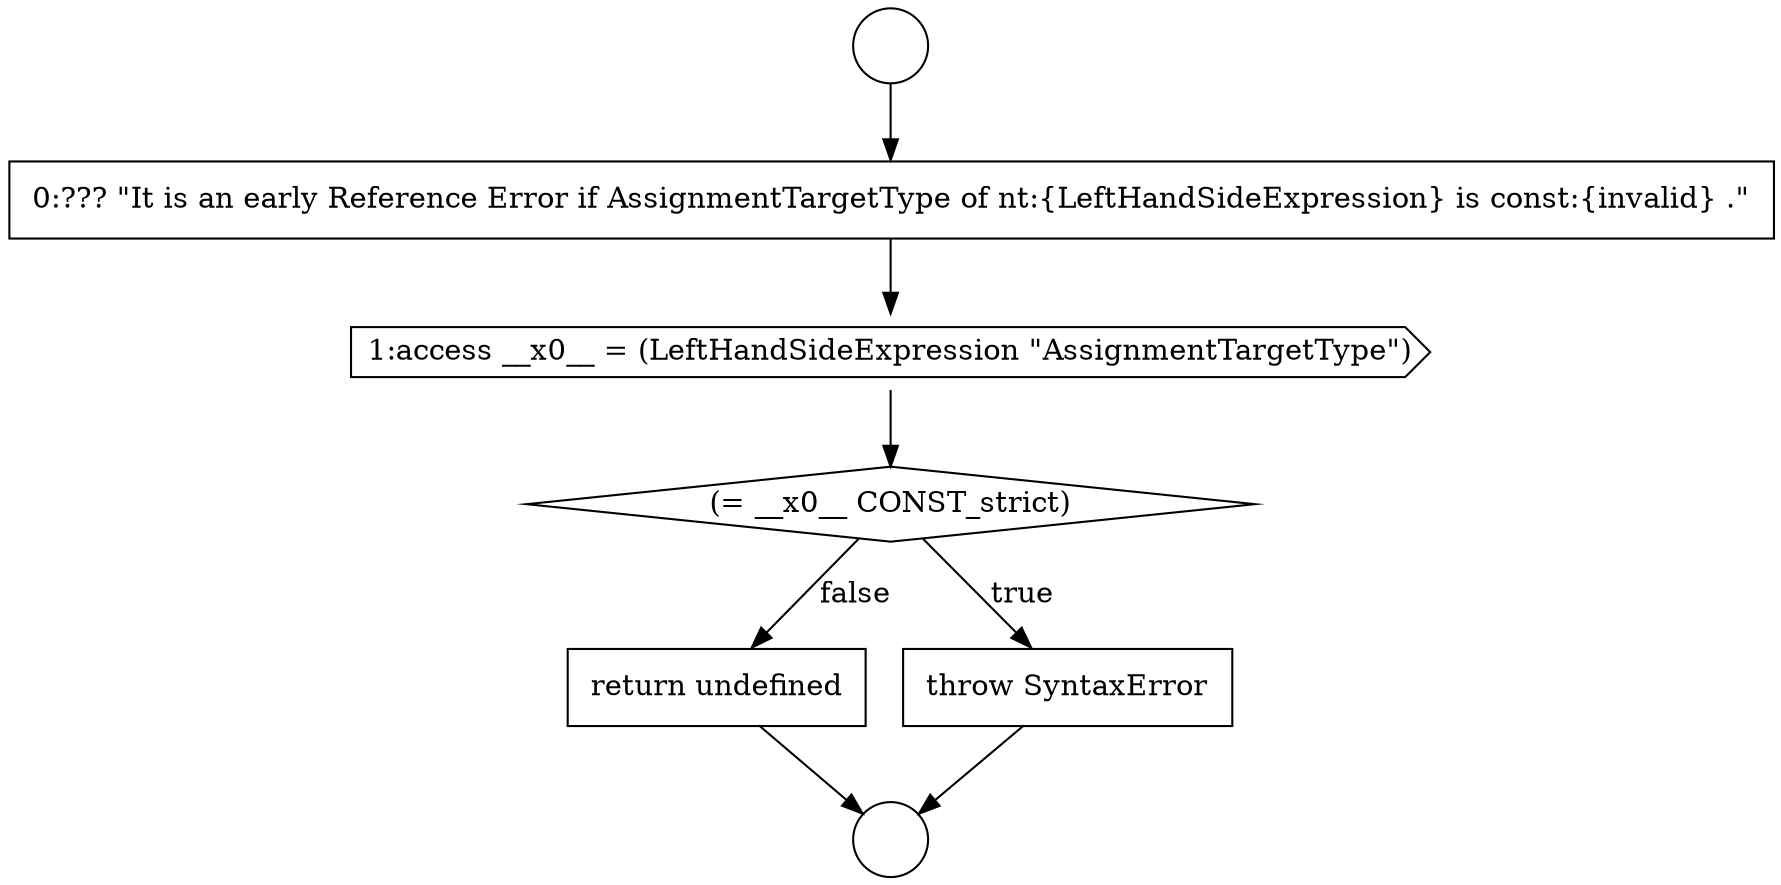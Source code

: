 digraph {
  node18233 [shape=diamond, label=<<font color="black">(= __x0__ CONST_strict)</font>> color="black" fillcolor="white" style=filled]
  node18232 [shape=cds, label=<<font color="black">1:access __x0__ = (LeftHandSideExpression &quot;AssignmentTargetType&quot;)</font>> color="black" fillcolor="white" style=filled]
  node18229 [shape=circle label=" " color="black" fillcolor="white" style=filled]
  node18235 [shape=none, margin=0, label=<<font color="black">
    <table border="0" cellborder="1" cellspacing="0" cellpadding="10">
      <tr><td align="left">return undefined</td></tr>
    </table>
  </font>> color="black" fillcolor="white" style=filled]
  node18230 [shape=circle label=" " color="black" fillcolor="white" style=filled]
  node18234 [shape=none, margin=0, label=<<font color="black">
    <table border="0" cellborder="1" cellspacing="0" cellpadding="10">
      <tr><td align="left">throw SyntaxError</td></tr>
    </table>
  </font>> color="black" fillcolor="white" style=filled]
  node18231 [shape=none, margin=0, label=<<font color="black">
    <table border="0" cellborder="1" cellspacing="0" cellpadding="10">
      <tr><td align="left">0:??? &quot;It is an early Reference Error if AssignmentTargetType of nt:{LeftHandSideExpression} is const:{invalid} .&quot;</td></tr>
    </table>
  </font>> color="black" fillcolor="white" style=filled]
  node18234 -> node18230 [ color="black"]
  node18231 -> node18232 [ color="black"]
  node18235 -> node18230 [ color="black"]
  node18229 -> node18231 [ color="black"]
  node18233 -> node18234 [label=<<font color="black">true</font>> color="black"]
  node18233 -> node18235 [label=<<font color="black">false</font>> color="black"]
  node18232 -> node18233 [ color="black"]
}
